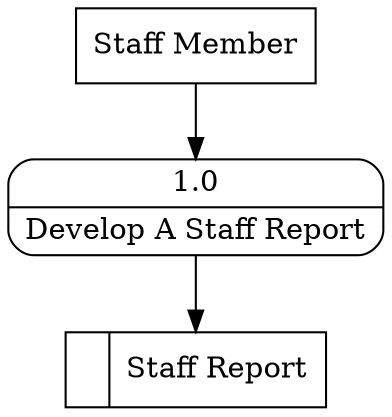 digraph dfd2{ 
node[shape=record]
200 [label="<f0>  |<f1> Staff Report " ];
201 [label="Staff Member" shape=box];
202 [label="{<f0> 1.0|<f1> Develop A Staff Report }" shape=Mrecord];
201 -> 202
202 -> 200
}